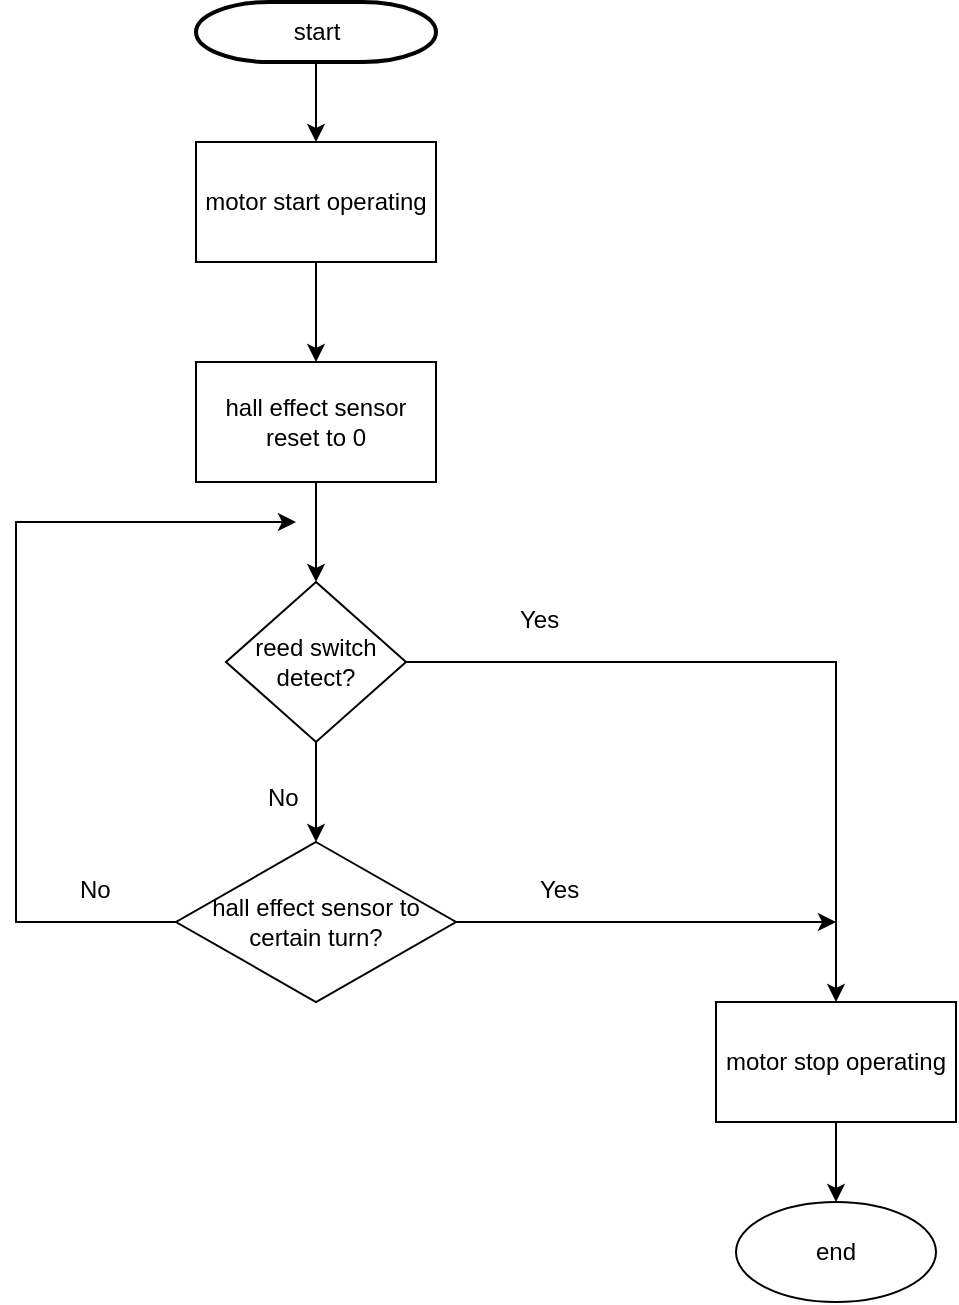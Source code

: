 <mxfile version="12.2.7" type="device" pages="1"><diagram id="6a731a19-8d31-9384-78a2-239565b7b9f0" name="Page-1"><mxGraphModel dx="1038" dy="568" grid="1" gridSize="10" guides="1" tooltips="1" connect="1" arrows="1" fold="1" page="1" pageScale="1" pageWidth="1169" pageHeight="827" background="#ffffff" math="0" shadow="0"><root><mxCell id="0"/><mxCell id="1" parent="0"/><mxCell id="nmmMdJal5jBEGMOaiqho-75" style="edgeStyle=orthogonalEdgeStyle;rounded=0;orthogonalLoop=1;jettySize=auto;html=1;entryX=0.5;entryY=0;entryDx=0;entryDy=0;" parent="1" source="2" target="nmmMdJal5jBEGMOaiqho-73" edge="1"><mxGeometry relative="1" as="geometry"/></mxCell><mxCell id="2" value="start" style="shape=mxgraph.flowchart.terminator;strokeWidth=2;gradientColor=none;gradientDirection=north;fontStyle=0;html=1;" parent="1" vertex="1"><mxGeometry x="230" y="30" width="120" height="30" as="geometry"/></mxCell><mxCell id="nmmMdJal5jBEGMOaiqho-76" style="edgeStyle=orthogonalEdgeStyle;rounded=0;orthogonalLoop=1;jettySize=auto;html=1;entryX=0.5;entryY=0;entryDx=0;entryDy=0;" parent="1" source="nmmMdJal5jBEGMOaiqho-73" target="nmmMdJal5jBEGMOaiqho-74" edge="1"><mxGeometry relative="1" as="geometry"/></mxCell><mxCell id="nmmMdJal5jBEGMOaiqho-73" value="motor start operating" style="rounded=0;whiteSpace=wrap;html=1;" parent="1" vertex="1"><mxGeometry x="230" y="100" width="120" height="60" as="geometry"/></mxCell><mxCell id="nmmMdJal5jBEGMOaiqho-79" style="edgeStyle=orthogonalEdgeStyle;rounded=0;orthogonalLoop=1;jettySize=auto;html=1;entryX=0.5;entryY=0;entryDx=0;entryDy=0;" parent="1" source="nmmMdJal5jBEGMOaiqho-74" target="nmmMdJal5jBEGMOaiqho-77" edge="1"><mxGeometry relative="1" as="geometry"/></mxCell><mxCell id="nmmMdJal5jBEGMOaiqho-74" value="hall effect sensor&lt;br&gt;reset to 0" style="rounded=0;whiteSpace=wrap;html=1;" parent="1" vertex="1"><mxGeometry x="230" y="210" width="120" height="60" as="geometry"/></mxCell><mxCell id="nmmMdJal5jBEGMOaiqho-80" style="edgeStyle=orthogonalEdgeStyle;rounded=0;orthogonalLoop=1;jettySize=auto;html=1;entryX=0.5;entryY=0;entryDx=0;entryDy=0;" parent="1" source="nmmMdJal5jBEGMOaiqho-77" target="nmmMdJal5jBEGMOaiqho-78" edge="1"><mxGeometry relative="1" as="geometry"/></mxCell><mxCell id="nmmMdJal5jBEGMOaiqho-84" style="edgeStyle=orthogonalEdgeStyle;rounded=0;orthogonalLoop=1;jettySize=auto;html=1;exitX=1;exitY=0.5;exitDx=0;exitDy=0;" parent="1" source="nmmMdJal5jBEGMOaiqho-77" edge="1"><mxGeometry relative="1" as="geometry"><mxPoint x="550" y="530" as="targetPoint"/><Array as="points"><mxPoint x="550" y="360"/></Array></mxGeometry></mxCell><mxCell id="nmmMdJal5jBEGMOaiqho-77" value="reed switch&lt;br&gt;detect?" style="rhombus;whiteSpace=wrap;html=1;" parent="1" vertex="1"><mxGeometry x="245" y="320" width="90" height="80" as="geometry"/></mxCell><mxCell id="nmmMdJal5jBEGMOaiqho-82" style="edgeStyle=orthogonalEdgeStyle;rounded=0;orthogonalLoop=1;jettySize=auto;html=1;exitX=0;exitY=0.5;exitDx=0;exitDy=0;" parent="1" source="nmmMdJal5jBEGMOaiqho-78" edge="1"><mxGeometry relative="1" as="geometry"><mxPoint x="280" y="290" as="targetPoint"/><Array as="points"><mxPoint x="140" y="490"/><mxPoint x="140" y="290"/></Array></mxGeometry></mxCell><mxCell id="nmmMdJal5jBEGMOaiqho-85" style="edgeStyle=orthogonalEdgeStyle;rounded=0;orthogonalLoop=1;jettySize=auto;html=1;" parent="1" source="nmmMdJal5jBEGMOaiqho-78" edge="1"><mxGeometry relative="1" as="geometry"><mxPoint x="550" y="490" as="targetPoint"/></mxGeometry></mxCell><mxCell id="nmmMdJal5jBEGMOaiqho-78" value="hall effect sensor to certain turn?" style="rhombus;whiteSpace=wrap;html=1;" parent="1" vertex="1"><mxGeometry x="220" y="450" width="140" height="80" as="geometry"/></mxCell><mxCell id="nmmMdJal5jBEGMOaiqho-81" value="No" style="text;html=1;resizable=0;points=[];autosize=1;align=left;verticalAlign=top;spacingTop=-4;" parent="1" vertex="1"><mxGeometry x="264" y="418" width="30" height="20" as="geometry"/></mxCell><mxCell id="nmmMdJal5jBEGMOaiqho-83" value="No" style="text;html=1;" parent="1" vertex="1"><mxGeometry x="170" y="460" width="40" height="30" as="geometry"/></mxCell><mxCell id="nmmMdJal5jBEGMOaiqho-88" value="" style="edgeStyle=orthogonalEdgeStyle;rounded=0;orthogonalLoop=1;jettySize=auto;html=1;" parent="1" source="nmmMdJal5jBEGMOaiqho-86" edge="1"><mxGeometry relative="1" as="geometry"><mxPoint x="550" y="630" as="targetPoint"/></mxGeometry></mxCell><mxCell id="nmmMdJal5jBEGMOaiqho-86" value="motor stop operating" style="rounded=0;whiteSpace=wrap;html=1;" parent="1" vertex="1"><mxGeometry x="490" y="530" width="120" height="60" as="geometry"/></mxCell><mxCell id="nmmMdJal5jBEGMOaiqho-91" value="Yes" style="text;html=1;resizable=0;points=[];autosize=1;align=left;verticalAlign=top;spacingTop=-4;" parent="1" vertex="1"><mxGeometry x="390" y="329" width="40" height="20" as="geometry"/></mxCell><mxCell id="nmmMdJal5jBEGMOaiqho-92" value="Yes" style="text;html=1;" parent="1" vertex="1"><mxGeometry x="400" y="460" width="50" height="30" as="geometry"/></mxCell><mxCell id="DSF9LFflsNPS9qFC1_r8-2" value="end" style="ellipse;whiteSpace=wrap;html=1;" vertex="1" parent="1"><mxGeometry x="500" y="630" width="100" height="50" as="geometry"/></mxCell></root></mxGraphModel></diagram></mxfile>